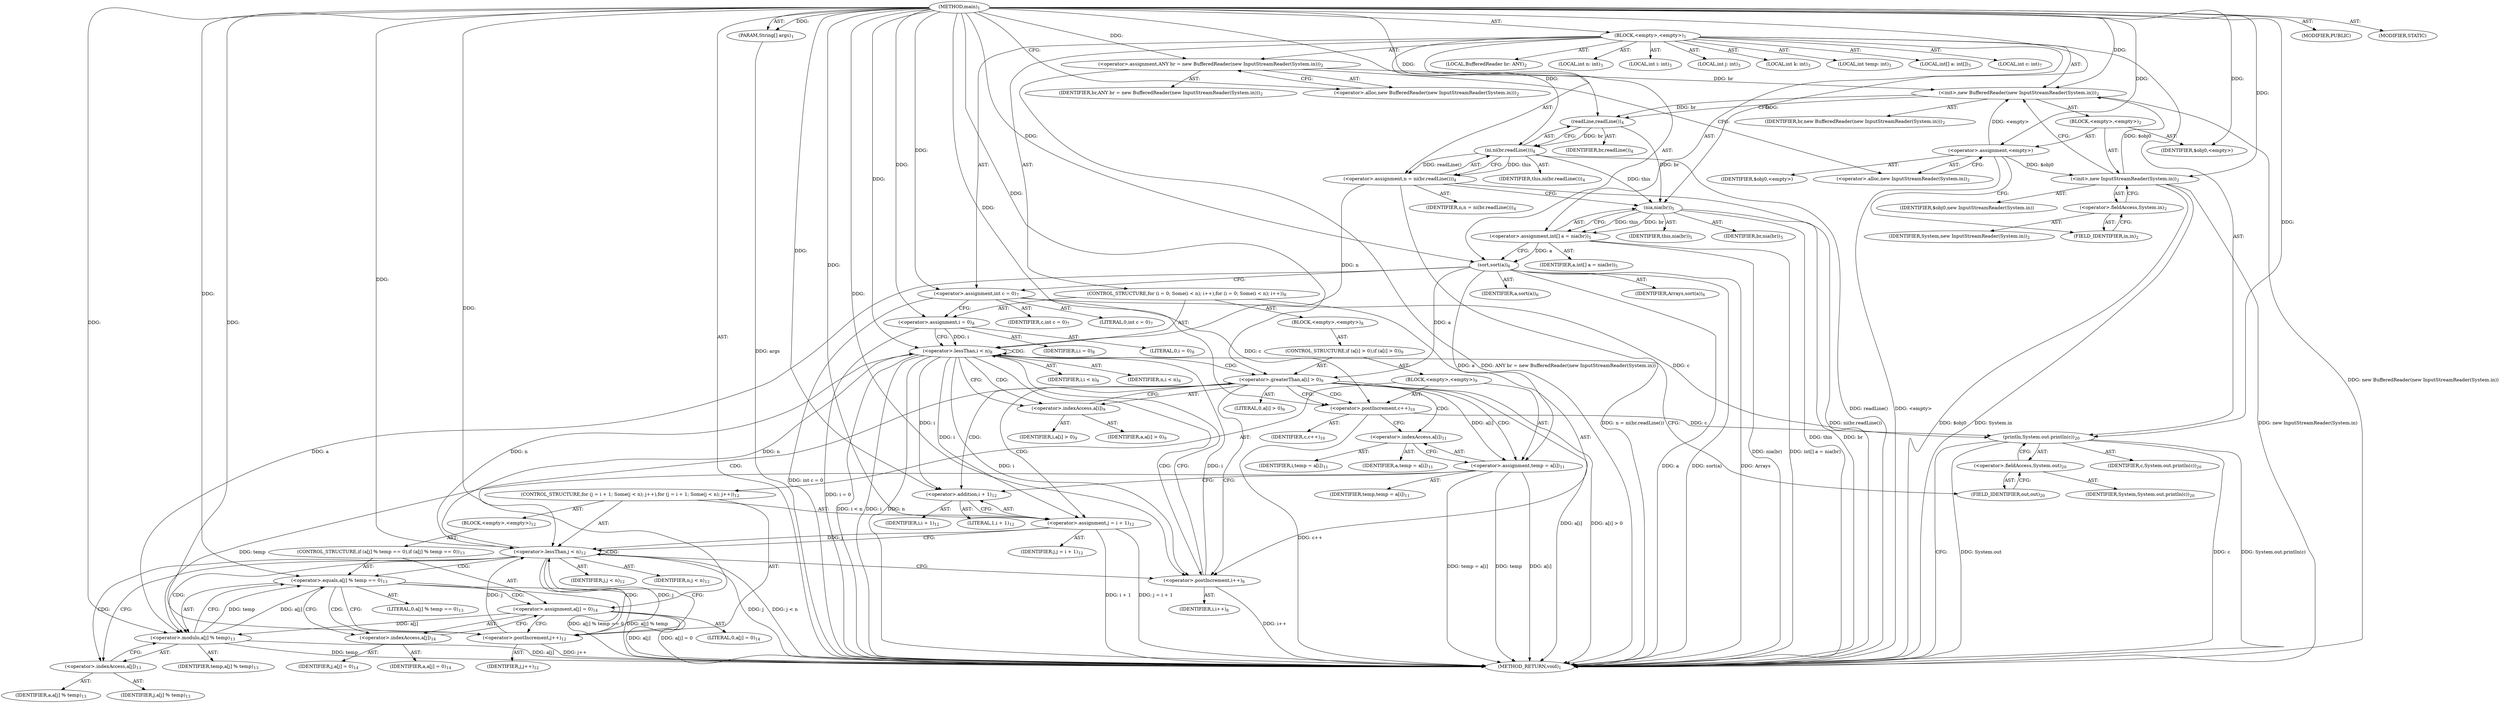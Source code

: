 digraph "main" {  
"19" [label = <(METHOD,main)<SUB>1</SUB>> ]
"20" [label = <(PARAM,String[] args)<SUB>1</SUB>> ]
"21" [label = <(BLOCK,&lt;empty&gt;,&lt;empty&gt;)<SUB>1</SUB>> ]
"4" [label = <(LOCAL,BufferedReader br: ANY)<SUB>2</SUB>> ]
"22" [label = <(&lt;operator&gt;.assignment,ANY br = new BufferedReader(new InputStreamReader(System.in)))<SUB>2</SUB>> ]
"23" [label = <(IDENTIFIER,br,ANY br = new BufferedReader(new InputStreamReader(System.in)))<SUB>2</SUB>> ]
"24" [label = <(&lt;operator&gt;.alloc,new BufferedReader(new InputStreamReader(System.in)))<SUB>2</SUB>> ]
"25" [label = <(&lt;init&gt;,new BufferedReader(new InputStreamReader(System.in)))<SUB>2</SUB>> ]
"3" [label = <(IDENTIFIER,br,new BufferedReader(new InputStreamReader(System.in)))<SUB>2</SUB>> ]
"26" [label = <(BLOCK,&lt;empty&gt;,&lt;empty&gt;)<SUB>2</SUB>> ]
"27" [label = <(&lt;operator&gt;.assignment,&lt;empty&gt;)> ]
"28" [label = <(IDENTIFIER,$obj0,&lt;empty&gt;)> ]
"29" [label = <(&lt;operator&gt;.alloc,new InputStreamReader(System.in))<SUB>2</SUB>> ]
"30" [label = <(&lt;init&gt;,new InputStreamReader(System.in))<SUB>2</SUB>> ]
"31" [label = <(IDENTIFIER,$obj0,new InputStreamReader(System.in))> ]
"32" [label = <(&lt;operator&gt;.fieldAccess,System.in)<SUB>2</SUB>> ]
"33" [label = <(IDENTIFIER,System,new InputStreamReader(System.in))<SUB>2</SUB>> ]
"34" [label = <(FIELD_IDENTIFIER,in,in)<SUB>2</SUB>> ]
"35" [label = <(IDENTIFIER,$obj0,&lt;empty&gt;)> ]
"36" [label = <(LOCAL,int n: int)<SUB>3</SUB>> ]
"37" [label = <(LOCAL,int i: int)<SUB>3</SUB>> ]
"38" [label = <(LOCAL,int j: int)<SUB>3</SUB>> ]
"39" [label = <(LOCAL,int k: int)<SUB>3</SUB>> ]
"40" [label = <(LOCAL,int temp: int)<SUB>3</SUB>> ]
"41" [label = <(&lt;operator&gt;.assignment,n = ni(br.readLine()))<SUB>4</SUB>> ]
"42" [label = <(IDENTIFIER,n,n = ni(br.readLine()))<SUB>4</SUB>> ]
"43" [label = <(ni,ni(br.readLine()))<SUB>4</SUB>> ]
"44" [label = <(IDENTIFIER,this,ni(br.readLine()))<SUB>4</SUB>> ]
"45" [label = <(readLine,readLine())<SUB>4</SUB>> ]
"46" [label = <(IDENTIFIER,br,readLine())<SUB>4</SUB>> ]
"47" [label = <(LOCAL,int[] a: int[])<SUB>5</SUB>> ]
"48" [label = <(&lt;operator&gt;.assignment,int[] a = nia(br))<SUB>5</SUB>> ]
"49" [label = <(IDENTIFIER,a,int[] a = nia(br))<SUB>5</SUB>> ]
"50" [label = <(nia,nia(br))<SUB>5</SUB>> ]
"51" [label = <(IDENTIFIER,this,nia(br))<SUB>5</SUB>> ]
"52" [label = <(IDENTIFIER,br,nia(br))<SUB>5</SUB>> ]
"53" [label = <(sort,sort(a))<SUB>6</SUB>> ]
"54" [label = <(IDENTIFIER,Arrays,sort(a))<SUB>6</SUB>> ]
"55" [label = <(IDENTIFIER,a,sort(a))<SUB>6</SUB>> ]
"56" [label = <(LOCAL,int c: int)<SUB>7</SUB>> ]
"57" [label = <(&lt;operator&gt;.assignment,int c = 0)<SUB>7</SUB>> ]
"58" [label = <(IDENTIFIER,c,int c = 0)<SUB>7</SUB>> ]
"59" [label = <(LITERAL,0,int c = 0)<SUB>7</SUB>> ]
"60" [label = <(CONTROL_STRUCTURE,for (i = 0; Some(i &lt; n); i++),for (i = 0; Some(i &lt; n); i++))<SUB>8</SUB>> ]
"61" [label = <(&lt;operator&gt;.assignment,i = 0)<SUB>8</SUB>> ]
"62" [label = <(IDENTIFIER,i,i = 0)<SUB>8</SUB>> ]
"63" [label = <(LITERAL,0,i = 0)<SUB>8</SUB>> ]
"64" [label = <(&lt;operator&gt;.lessThan,i &lt; n)<SUB>8</SUB>> ]
"65" [label = <(IDENTIFIER,i,i &lt; n)<SUB>8</SUB>> ]
"66" [label = <(IDENTIFIER,n,i &lt; n)<SUB>8</SUB>> ]
"67" [label = <(&lt;operator&gt;.postIncrement,i++)<SUB>8</SUB>> ]
"68" [label = <(IDENTIFIER,i,i++)<SUB>8</SUB>> ]
"69" [label = <(BLOCK,&lt;empty&gt;,&lt;empty&gt;)<SUB>8</SUB>> ]
"70" [label = <(CONTROL_STRUCTURE,if (a[i] &gt; 0),if (a[i] &gt; 0))<SUB>9</SUB>> ]
"71" [label = <(&lt;operator&gt;.greaterThan,a[i] &gt; 0)<SUB>9</SUB>> ]
"72" [label = <(&lt;operator&gt;.indexAccess,a[i])<SUB>9</SUB>> ]
"73" [label = <(IDENTIFIER,a,a[i] &gt; 0)<SUB>9</SUB>> ]
"74" [label = <(IDENTIFIER,i,a[i] &gt; 0)<SUB>9</SUB>> ]
"75" [label = <(LITERAL,0,a[i] &gt; 0)<SUB>9</SUB>> ]
"76" [label = <(BLOCK,&lt;empty&gt;,&lt;empty&gt;)<SUB>9</SUB>> ]
"77" [label = <(&lt;operator&gt;.postIncrement,c++)<SUB>10</SUB>> ]
"78" [label = <(IDENTIFIER,c,c++)<SUB>10</SUB>> ]
"79" [label = <(&lt;operator&gt;.assignment,temp = a[i])<SUB>11</SUB>> ]
"80" [label = <(IDENTIFIER,temp,temp = a[i])<SUB>11</SUB>> ]
"81" [label = <(&lt;operator&gt;.indexAccess,a[i])<SUB>11</SUB>> ]
"82" [label = <(IDENTIFIER,a,temp = a[i])<SUB>11</SUB>> ]
"83" [label = <(IDENTIFIER,i,temp = a[i])<SUB>11</SUB>> ]
"84" [label = <(CONTROL_STRUCTURE,for (j = i + 1; Some(j &lt; n); j++),for (j = i + 1; Some(j &lt; n); j++))<SUB>12</SUB>> ]
"85" [label = <(&lt;operator&gt;.assignment,j = i + 1)<SUB>12</SUB>> ]
"86" [label = <(IDENTIFIER,j,j = i + 1)<SUB>12</SUB>> ]
"87" [label = <(&lt;operator&gt;.addition,i + 1)<SUB>12</SUB>> ]
"88" [label = <(IDENTIFIER,i,i + 1)<SUB>12</SUB>> ]
"89" [label = <(LITERAL,1,i + 1)<SUB>12</SUB>> ]
"90" [label = <(&lt;operator&gt;.lessThan,j &lt; n)<SUB>12</SUB>> ]
"91" [label = <(IDENTIFIER,j,j &lt; n)<SUB>12</SUB>> ]
"92" [label = <(IDENTIFIER,n,j &lt; n)<SUB>12</SUB>> ]
"93" [label = <(&lt;operator&gt;.postIncrement,j++)<SUB>12</SUB>> ]
"94" [label = <(IDENTIFIER,j,j++)<SUB>12</SUB>> ]
"95" [label = <(BLOCK,&lt;empty&gt;,&lt;empty&gt;)<SUB>12</SUB>> ]
"96" [label = <(CONTROL_STRUCTURE,if (a[j] % temp == 0),if (a[j] % temp == 0))<SUB>13</SUB>> ]
"97" [label = <(&lt;operator&gt;.equals,a[j] % temp == 0)<SUB>13</SUB>> ]
"98" [label = <(&lt;operator&gt;.modulo,a[j] % temp)<SUB>13</SUB>> ]
"99" [label = <(&lt;operator&gt;.indexAccess,a[j])<SUB>13</SUB>> ]
"100" [label = <(IDENTIFIER,a,a[j] % temp)<SUB>13</SUB>> ]
"101" [label = <(IDENTIFIER,j,a[j] % temp)<SUB>13</SUB>> ]
"102" [label = <(IDENTIFIER,temp,a[j] % temp)<SUB>13</SUB>> ]
"103" [label = <(LITERAL,0,a[j] % temp == 0)<SUB>13</SUB>> ]
"104" [label = <(&lt;operator&gt;.assignment,a[j] = 0)<SUB>14</SUB>> ]
"105" [label = <(&lt;operator&gt;.indexAccess,a[j])<SUB>14</SUB>> ]
"106" [label = <(IDENTIFIER,a,a[j] = 0)<SUB>14</SUB>> ]
"107" [label = <(IDENTIFIER,j,a[j] = 0)<SUB>14</SUB>> ]
"108" [label = <(LITERAL,0,a[j] = 0)<SUB>14</SUB>> ]
"109" [label = <(println,System.out.println(c))<SUB>20</SUB>> ]
"110" [label = <(&lt;operator&gt;.fieldAccess,System.out)<SUB>20</SUB>> ]
"111" [label = <(IDENTIFIER,System,System.out.println(c))<SUB>20</SUB>> ]
"112" [label = <(FIELD_IDENTIFIER,out,out)<SUB>20</SUB>> ]
"113" [label = <(IDENTIFIER,c,System.out.println(c))<SUB>20</SUB>> ]
"114" [label = <(MODIFIER,PUBLIC)> ]
"115" [label = <(MODIFIER,STATIC)> ]
"116" [label = <(METHOD_RETURN,void)<SUB>1</SUB>> ]
  "19" -> "20"  [ label = "AST: "] 
  "19" -> "21"  [ label = "AST: "] 
  "19" -> "114"  [ label = "AST: "] 
  "19" -> "115"  [ label = "AST: "] 
  "19" -> "116"  [ label = "AST: "] 
  "21" -> "4"  [ label = "AST: "] 
  "21" -> "22"  [ label = "AST: "] 
  "21" -> "25"  [ label = "AST: "] 
  "21" -> "36"  [ label = "AST: "] 
  "21" -> "37"  [ label = "AST: "] 
  "21" -> "38"  [ label = "AST: "] 
  "21" -> "39"  [ label = "AST: "] 
  "21" -> "40"  [ label = "AST: "] 
  "21" -> "41"  [ label = "AST: "] 
  "21" -> "47"  [ label = "AST: "] 
  "21" -> "48"  [ label = "AST: "] 
  "21" -> "53"  [ label = "AST: "] 
  "21" -> "56"  [ label = "AST: "] 
  "21" -> "57"  [ label = "AST: "] 
  "21" -> "60"  [ label = "AST: "] 
  "21" -> "109"  [ label = "AST: "] 
  "22" -> "23"  [ label = "AST: "] 
  "22" -> "24"  [ label = "AST: "] 
  "25" -> "3"  [ label = "AST: "] 
  "25" -> "26"  [ label = "AST: "] 
  "26" -> "27"  [ label = "AST: "] 
  "26" -> "30"  [ label = "AST: "] 
  "26" -> "35"  [ label = "AST: "] 
  "27" -> "28"  [ label = "AST: "] 
  "27" -> "29"  [ label = "AST: "] 
  "30" -> "31"  [ label = "AST: "] 
  "30" -> "32"  [ label = "AST: "] 
  "32" -> "33"  [ label = "AST: "] 
  "32" -> "34"  [ label = "AST: "] 
  "41" -> "42"  [ label = "AST: "] 
  "41" -> "43"  [ label = "AST: "] 
  "43" -> "44"  [ label = "AST: "] 
  "43" -> "45"  [ label = "AST: "] 
  "45" -> "46"  [ label = "AST: "] 
  "48" -> "49"  [ label = "AST: "] 
  "48" -> "50"  [ label = "AST: "] 
  "50" -> "51"  [ label = "AST: "] 
  "50" -> "52"  [ label = "AST: "] 
  "53" -> "54"  [ label = "AST: "] 
  "53" -> "55"  [ label = "AST: "] 
  "57" -> "58"  [ label = "AST: "] 
  "57" -> "59"  [ label = "AST: "] 
  "60" -> "61"  [ label = "AST: "] 
  "60" -> "64"  [ label = "AST: "] 
  "60" -> "67"  [ label = "AST: "] 
  "60" -> "69"  [ label = "AST: "] 
  "61" -> "62"  [ label = "AST: "] 
  "61" -> "63"  [ label = "AST: "] 
  "64" -> "65"  [ label = "AST: "] 
  "64" -> "66"  [ label = "AST: "] 
  "67" -> "68"  [ label = "AST: "] 
  "69" -> "70"  [ label = "AST: "] 
  "70" -> "71"  [ label = "AST: "] 
  "70" -> "76"  [ label = "AST: "] 
  "71" -> "72"  [ label = "AST: "] 
  "71" -> "75"  [ label = "AST: "] 
  "72" -> "73"  [ label = "AST: "] 
  "72" -> "74"  [ label = "AST: "] 
  "76" -> "77"  [ label = "AST: "] 
  "76" -> "79"  [ label = "AST: "] 
  "76" -> "84"  [ label = "AST: "] 
  "77" -> "78"  [ label = "AST: "] 
  "79" -> "80"  [ label = "AST: "] 
  "79" -> "81"  [ label = "AST: "] 
  "81" -> "82"  [ label = "AST: "] 
  "81" -> "83"  [ label = "AST: "] 
  "84" -> "85"  [ label = "AST: "] 
  "84" -> "90"  [ label = "AST: "] 
  "84" -> "93"  [ label = "AST: "] 
  "84" -> "95"  [ label = "AST: "] 
  "85" -> "86"  [ label = "AST: "] 
  "85" -> "87"  [ label = "AST: "] 
  "87" -> "88"  [ label = "AST: "] 
  "87" -> "89"  [ label = "AST: "] 
  "90" -> "91"  [ label = "AST: "] 
  "90" -> "92"  [ label = "AST: "] 
  "93" -> "94"  [ label = "AST: "] 
  "95" -> "96"  [ label = "AST: "] 
  "96" -> "97"  [ label = "AST: "] 
  "96" -> "104"  [ label = "AST: "] 
  "97" -> "98"  [ label = "AST: "] 
  "97" -> "103"  [ label = "AST: "] 
  "98" -> "99"  [ label = "AST: "] 
  "98" -> "102"  [ label = "AST: "] 
  "99" -> "100"  [ label = "AST: "] 
  "99" -> "101"  [ label = "AST: "] 
  "104" -> "105"  [ label = "AST: "] 
  "104" -> "108"  [ label = "AST: "] 
  "105" -> "106"  [ label = "AST: "] 
  "105" -> "107"  [ label = "AST: "] 
  "109" -> "110"  [ label = "AST: "] 
  "109" -> "113"  [ label = "AST: "] 
  "110" -> "111"  [ label = "AST: "] 
  "110" -> "112"  [ label = "AST: "] 
  "22" -> "29"  [ label = "CFG: "] 
  "25" -> "45"  [ label = "CFG: "] 
  "41" -> "50"  [ label = "CFG: "] 
  "48" -> "53"  [ label = "CFG: "] 
  "53" -> "57"  [ label = "CFG: "] 
  "57" -> "61"  [ label = "CFG: "] 
  "109" -> "116"  [ label = "CFG: "] 
  "24" -> "22"  [ label = "CFG: "] 
  "43" -> "41"  [ label = "CFG: "] 
  "50" -> "48"  [ label = "CFG: "] 
  "61" -> "64"  [ label = "CFG: "] 
  "64" -> "72"  [ label = "CFG: "] 
  "64" -> "112"  [ label = "CFG: "] 
  "67" -> "64"  [ label = "CFG: "] 
  "110" -> "109"  [ label = "CFG: "] 
  "27" -> "34"  [ label = "CFG: "] 
  "30" -> "25"  [ label = "CFG: "] 
  "45" -> "43"  [ label = "CFG: "] 
  "112" -> "110"  [ label = "CFG: "] 
  "29" -> "27"  [ label = "CFG: "] 
  "32" -> "30"  [ label = "CFG: "] 
  "71" -> "77"  [ label = "CFG: "] 
  "71" -> "67"  [ label = "CFG: "] 
  "34" -> "32"  [ label = "CFG: "] 
  "72" -> "71"  [ label = "CFG: "] 
  "77" -> "81"  [ label = "CFG: "] 
  "79" -> "87"  [ label = "CFG: "] 
  "81" -> "79"  [ label = "CFG: "] 
  "85" -> "90"  [ label = "CFG: "] 
  "90" -> "99"  [ label = "CFG: "] 
  "90" -> "67"  [ label = "CFG: "] 
  "93" -> "90"  [ label = "CFG: "] 
  "87" -> "85"  [ label = "CFG: "] 
  "97" -> "105"  [ label = "CFG: "] 
  "97" -> "93"  [ label = "CFG: "] 
  "104" -> "93"  [ label = "CFG: "] 
  "98" -> "97"  [ label = "CFG: "] 
  "105" -> "104"  [ label = "CFG: "] 
  "99" -> "98"  [ label = "CFG: "] 
  "19" -> "24"  [ label = "CFG: "] 
  "20" -> "116"  [ label = "DDG: args"] 
  "22" -> "116"  [ label = "DDG: ANY br = new BufferedReader(new InputStreamReader(System.in))"] 
  "27" -> "116"  [ label = "DDG: &lt;empty&gt;"] 
  "30" -> "116"  [ label = "DDG: $obj0"] 
  "30" -> "116"  [ label = "DDG: System.in"] 
  "30" -> "116"  [ label = "DDG: new InputStreamReader(System.in)"] 
  "25" -> "116"  [ label = "DDG: new BufferedReader(new InputStreamReader(System.in))"] 
  "43" -> "116"  [ label = "DDG: readLine()"] 
  "41" -> "116"  [ label = "DDG: ni(br.readLine())"] 
  "41" -> "116"  [ label = "DDG: n = ni(br.readLine())"] 
  "50" -> "116"  [ label = "DDG: this"] 
  "50" -> "116"  [ label = "DDG: br"] 
  "48" -> "116"  [ label = "DDG: nia(br)"] 
  "48" -> "116"  [ label = "DDG: int[] a = nia(br)"] 
  "53" -> "116"  [ label = "DDG: a"] 
  "53" -> "116"  [ label = "DDG: sort(a)"] 
  "57" -> "116"  [ label = "DDG: int c = 0"] 
  "61" -> "116"  [ label = "DDG: i = 0"] 
  "64" -> "116"  [ label = "DDG: i"] 
  "64" -> "116"  [ label = "DDG: n"] 
  "64" -> "116"  [ label = "DDG: i &lt; n"] 
  "109" -> "116"  [ label = "DDG: System.out"] 
  "109" -> "116"  [ label = "DDG: c"] 
  "109" -> "116"  [ label = "DDG: System.out.println(c)"] 
  "71" -> "116"  [ label = "DDG: a[i]"] 
  "71" -> "116"  [ label = "DDG: a[i] &gt; 0"] 
  "77" -> "116"  [ label = "DDG: c++"] 
  "79" -> "116"  [ label = "DDG: temp"] 
  "79" -> "116"  [ label = "DDG: a[i]"] 
  "79" -> "116"  [ label = "DDG: temp = a[i]"] 
  "85" -> "116"  [ label = "DDG: i + 1"] 
  "85" -> "116"  [ label = "DDG: j = i + 1"] 
  "90" -> "116"  [ label = "DDG: j"] 
  "90" -> "116"  [ label = "DDG: j &lt; n"] 
  "67" -> "116"  [ label = "DDG: i++"] 
  "98" -> "116"  [ label = "DDG: a[j]"] 
  "98" -> "116"  [ label = "DDG: temp"] 
  "97" -> "116"  [ label = "DDG: a[j] % temp"] 
  "97" -> "116"  [ label = "DDG: a[j] % temp == 0"] 
  "104" -> "116"  [ label = "DDG: a[j]"] 
  "104" -> "116"  [ label = "DDG: a[j] = 0"] 
  "93" -> "116"  [ label = "DDG: j++"] 
  "53" -> "116"  [ label = "DDG: Arrays"] 
  "19" -> "20"  [ label = "DDG: "] 
  "19" -> "22"  [ label = "DDG: "] 
  "43" -> "41"  [ label = "DDG: this"] 
  "43" -> "41"  [ label = "DDG: readLine()"] 
  "50" -> "48"  [ label = "DDG: this"] 
  "50" -> "48"  [ label = "DDG: br"] 
  "19" -> "57"  [ label = "DDG: "] 
  "22" -> "25"  [ label = "DDG: br"] 
  "19" -> "25"  [ label = "DDG: "] 
  "27" -> "25"  [ label = "DDG: &lt;empty&gt;"] 
  "30" -> "25"  [ label = "DDG: $obj0"] 
  "19" -> "53"  [ label = "DDG: "] 
  "48" -> "53"  [ label = "DDG: a"] 
  "19" -> "61"  [ label = "DDG: "] 
  "57" -> "109"  [ label = "DDG: c"] 
  "77" -> "109"  [ label = "DDG: c"] 
  "19" -> "109"  [ label = "DDG: "] 
  "19" -> "27"  [ label = "DDG: "] 
  "19" -> "35"  [ label = "DDG: "] 
  "19" -> "43"  [ label = "DDG: "] 
  "45" -> "43"  [ label = "DDG: br"] 
  "43" -> "50"  [ label = "DDG: this"] 
  "19" -> "50"  [ label = "DDG: "] 
  "45" -> "50"  [ label = "DDG: br"] 
  "61" -> "64"  [ label = "DDG: i"] 
  "67" -> "64"  [ label = "DDG: i"] 
  "19" -> "64"  [ label = "DDG: "] 
  "41" -> "64"  [ label = "DDG: n"] 
  "90" -> "64"  [ label = "DDG: n"] 
  "64" -> "67"  [ label = "DDG: i"] 
  "19" -> "67"  [ label = "DDG: "] 
  "27" -> "30"  [ label = "DDG: $obj0"] 
  "19" -> "30"  [ label = "DDG: "] 
  "25" -> "45"  [ label = "DDG: br"] 
  "19" -> "45"  [ label = "DDG: "] 
  "53" -> "71"  [ label = "DDG: a"] 
  "19" -> "71"  [ label = "DDG: "] 
  "53" -> "79"  [ label = "DDG: a"] 
  "71" -> "79"  [ label = "DDG: a[i]"] 
  "57" -> "77"  [ label = "DDG: c"] 
  "19" -> "77"  [ label = "DDG: "] 
  "64" -> "85"  [ label = "DDG: i"] 
  "19" -> "85"  [ label = "DDG: "] 
  "85" -> "90"  [ label = "DDG: j"] 
  "93" -> "90"  [ label = "DDG: j"] 
  "19" -> "90"  [ label = "DDG: "] 
  "64" -> "90"  [ label = "DDG: n"] 
  "90" -> "93"  [ label = "DDG: j"] 
  "19" -> "93"  [ label = "DDG: "] 
  "64" -> "87"  [ label = "DDG: i"] 
  "19" -> "87"  [ label = "DDG: "] 
  "19" -> "104"  [ label = "DDG: "] 
  "98" -> "97"  [ label = "DDG: a[j]"] 
  "98" -> "97"  [ label = "DDG: temp"] 
  "19" -> "97"  [ label = "DDG: "] 
  "53" -> "98"  [ label = "DDG: a"] 
  "104" -> "98"  [ label = "DDG: a[j]"] 
  "79" -> "98"  [ label = "DDG: temp"] 
  "19" -> "98"  [ label = "DDG: "] 
  "64" -> "64"  [ label = "CDG: "] 
  "64" -> "71"  [ label = "CDG: "] 
  "64" -> "72"  [ label = "CDG: "] 
  "64" -> "67"  [ label = "CDG: "] 
  "71" -> "77"  [ label = "CDG: "] 
  "71" -> "81"  [ label = "CDG: "] 
  "71" -> "85"  [ label = "CDG: "] 
  "71" -> "87"  [ label = "CDG: "] 
  "71" -> "90"  [ label = "CDG: "] 
  "71" -> "79"  [ label = "CDG: "] 
  "90" -> "98"  [ label = "CDG: "] 
  "90" -> "99"  [ label = "CDG: "] 
  "90" -> "97"  [ label = "CDG: "] 
  "90" -> "93"  [ label = "CDG: "] 
  "90" -> "90"  [ label = "CDG: "] 
  "97" -> "105"  [ label = "CDG: "] 
  "97" -> "104"  [ label = "CDG: "] 
}
